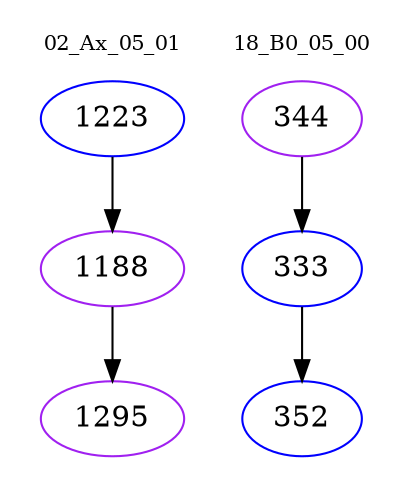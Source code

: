 digraph{
subgraph cluster_0 {
color = white
label = "02_Ax_05_01";
fontsize=10;
T0_1223 [label="1223", color="blue"]
T0_1223 -> T0_1188 [color="black"]
T0_1188 [label="1188", color="purple"]
T0_1188 -> T0_1295 [color="black"]
T0_1295 [label="1295", color="purple"]
}
subgraph cluster_1 {
color = white
label = "18_B0_05_00";
fontsize=10;
T1_344 [label="344", color="purple"]
T1_344 -> T1_333 [color="black"]
T1_333 [label="333", color="blue"]
T1_333 -> T1_352 [color="black"]
T1_352 [label="352", color="blue"]
}
}
